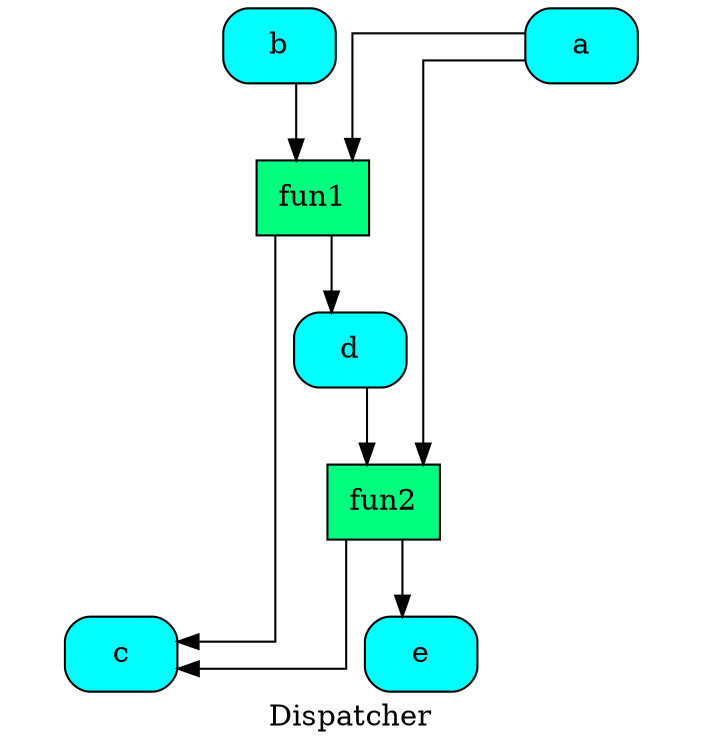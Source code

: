 digraph Dispatcher {
	graph [ratio=1]
	node [style=filled]
	splines = ortho
	label = "Dispatcher"
		"Dispatcher_-427784935824896063" [label="{ b  }" fillcolor=cyan shape=Mrecord]
		"Dispatcher_-4445111242917612282" [label="{ e  }" fillcolor=cyan shape=Mrecord]
		Dispatcher_3788701081272013541 [label="{ fun1  }" fillcolor=springgreen shape=record]
		Dispatcher_5626300579074633926 [label="{ c  }" fillcolor=cyan shape=Mrecord]
		"Dispatcher_-3574468403947108869" [label="{ a  }" fillcolor=cyan shape=Mrecord]
		"Dispatcher_-326614085633400115" [label="{ fun2  }" fillcolor=springgreen shape=record]
		"Dispatcher_-6866225254170713515" [label="{ d  }" fillcolor=cyan shape=Mrecord]
			"Dispatcher_-427784935824896063" -> Dispatcher_3788701081272013541
			Dispatcher_3788701081272013541 -> "Dispatcher_-6866225254170713515"
			Dispatcher_3788701081272013541 -> Dispatcher_5626300579074633926
			"Dispatcher_-3574468403947108869" -> Dispatcher_3788701081272013541
			"Dispatcher_-3574468403947108869" -> "Dispatcher_-326614085633400115"
			"Dispatcher_-326614085633400115" -> "Dispatcher_-4445111242917612282"
			"Dispatcher_-326614085633400115" -> Dispatcher_5626300579074633926
			"Dispatcher_-6866225254170713515" -> "Dispatcher_-326614085633400115"
}